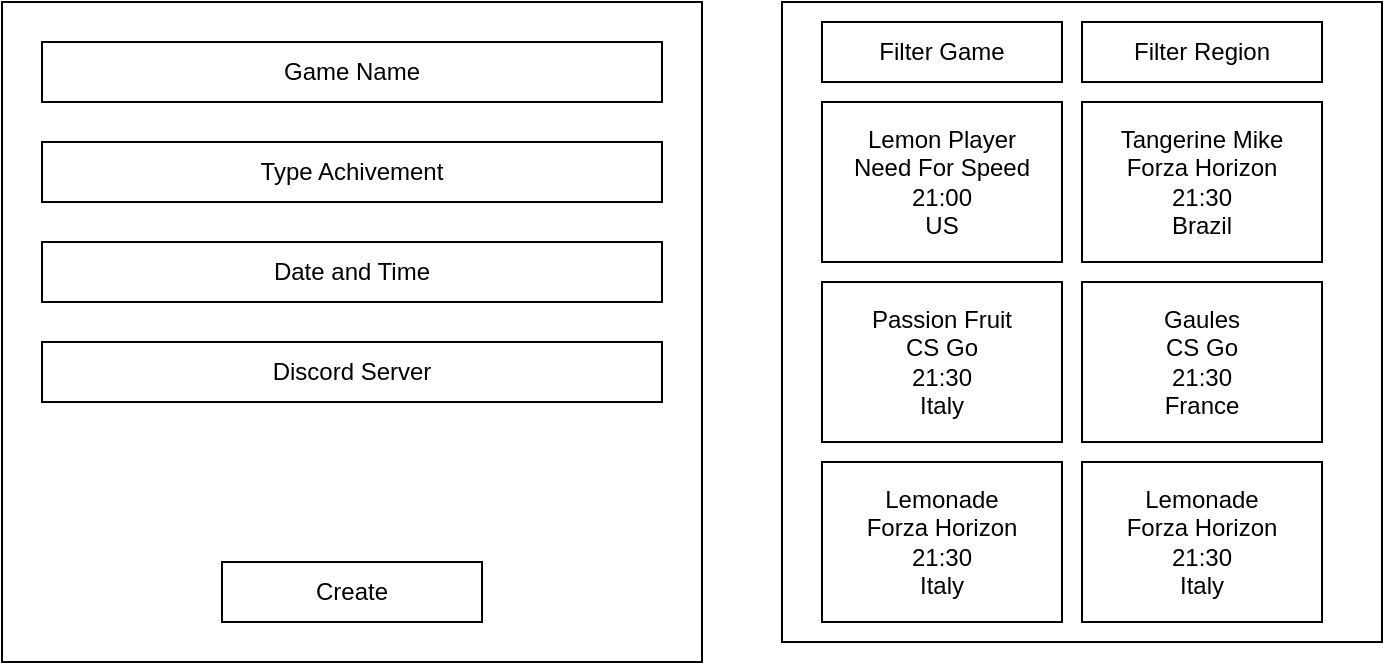 <mxfile version="20.5.3" type="github">
  <diagram id="JSomX8vdU5MUfrDyIj9W" name="Page-1">
    <mxGraphModel dx="806" dy="490" grid="1" gridSize="10" guides="1" tooltips="1" connect="1" arrows="1" fold="1" page="1" pageScale="1" pageWidth="850" pageHeight="1100" math="0" shadow="0">
      <root>
        <mxCell id="0" />
        <mxCell id="1" parent="0" />
        <mxCell id="WdYLA3FG4oNDwsRb22hL-1" value="" style="rounded=0;whiteSpace=wrap;html=1;" vertex="1" parent="1">
          <mxGeometry x="30" y="90" width="350" height="330" as="geometry" />
        </mxCell>
        <mxCell id="WdYLA3FG4oNDwsRb22hL-2" value="Game Name" style="rounded=0;whiteSpace=wrap;html=1;" vertex="1" parent="1">
          <mxGeometry x="50" y="110" width="310" height="30" as="geometry" />
        </mxCell>
        <mxCell id="WdYLA3FG4oNDwsRb22hL-3" value="Type Achivement" style="rounded=0;whiteSpace=wrap;html=1;" vertex="1" parent="1">
          <mxGeometry x="50" y="160" width="310" height="30" as="geometry" />
        </mxCell>
        <mxCell id="WdYLA3FG4oNDwsRb22hL-4" value="Date and Time" style="rounded=0;whiteSpace=wrap;html=1;" vertex="1" parent="1">
          <mxGeometry x="50" y="210" width="310" height="30" as="geometry" />
        </mxCell>
        <mxCell id="WdYLA3FG4oNDwsRb22hL-5" value="Discord Server" style="rounded=0;whiteSpace=wrap;html=1;" vertex="1" parent="1">
          <mxGeometry x="50" y="260" width="310" height="30" as="geometry" />
        </mxCell>
        <mxCell id="WdYLA3FG4oNDwsRb22hL-6" value="Create" style="rounded=0;whiteSpace=wrap;html=1;" vertex="1" parent="1">
          <mxGeometry x="140" y="370" width="130" height="30" as="geometry" />
        </mxCell>
        <mxCell id="WdYLA3FG4oNDwsRb22hL-7" value="" style="rounded=0;whiteSpace=wrap;html=1;" vertex="1" parent="1">
          <mxGeometry x="420" y="90" width="300" height="320" as="geometry" />
        </mxCell>
        <mxCell id="WdYLA3FG4oNDwsRb22hL-8" value="Lemon Player&lt;br&gt;Need For Speed&lt;br&gt;21:00&lt;br&gt;US" style="rounded=0;whiteSpace=wrap;html=1;" vertex="1" parent="1">
          <mxGeometry x="440" y="140" width="120" height="80" as="geometry" />
        </mxCell>
        <mxCell id="WdYLA3FG4oNDwsRb22hL-9" value="Tangerine Mike&lt;br&gt;Forza Horizon&lt;br&gt;21:30&lt;br&gt;Brazil" style="rounded=0;whiteSpace=wrap;html=1;" vertex="1" parent="1">
          <mxGeometry x="570" y="140" width="120" height="80" as="geometry" />
        </mxCell>
        <mxCell id="WdYLA3FG4oNDwsRb22hL-10" value="Passion Fruit&lt;br&gt;CS Go&lt;br&gt;21:30&lt;br&gt;Italy" style="rounded=0;whiteSpace=wrap;html=1;" vertex="1" parent="1">
          <mxGeometry x="440" y="230" width="120" height="80" as="geometry" />
        </mxCell>
        <mxCell id="WdYLA3FG4oNDwsRb22hL-11" value="Gaules&lt;br&gt;CS Go&lt;br&gt;21:30&lt;br&gt;France" style="rounded=0;whiteSpace=wrap;html=1;" vertex="1" parent="1">
          <mxGeometry x="570" y="230" width="120" height="80" as="geometry" />
        </mxCell>
        <mxCell id="WdYLA3FG4oNDwsRb22hL-12" value="Lemonade&lt;br&gt;Forza Horizon&lt;br&gt;21:30&lt;br&gt;Italy" style="rounded=0;whiteSpace=wrap;html=1;" vertex="1" parent="1">
          <mxGeometry x="440" y="320" width="120" height="80" as="geometry" />
        </mxCell>
        <mxCell id="WdYLA3FG4oNDwsRb22hL-14" value="Lemonade&lt;br&gt;Forza Horizon&lt;br&gt;21:30&lt;br&gt;Italy" style="rounded=0;whiteSpace=wrap;html=1;" vertex="1" parent="1">
          <mxGeometry x="570" y="320" width="120" height="80" as="geometry" />
        </mxCell>
        <mxCell id="WdYLA3FG4oNDwsRb22hL-15" value="Filter Game" style="rounded=0;whiteSpace=wrap;html=1;" vertex="1" parent="1">
          <mxGeometry x="440" y="100" width="120" height="30" as="geometry" />
        </mxCell>
        <mxCell id="WdYLA3FG4oNDwsRb22hL-16" value="Filter Region" style="rounded=0;whiteSpace=wrap;html=1;" vertex="1" parent="1">
          <mxGeometry x="570" y="100" width="120" height="30" as="geometry" />
        </mxCell>
      </root>
    </mxGraphModel>
  </diagram>
</mxfile>
